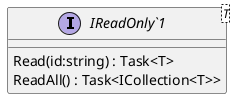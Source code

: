 @startuml
interface "IReadOnly`1"<T> {
    Read(id:string) : Task<T>
    ReadAll() : Task<ICollection<T>>
}
@enduml
